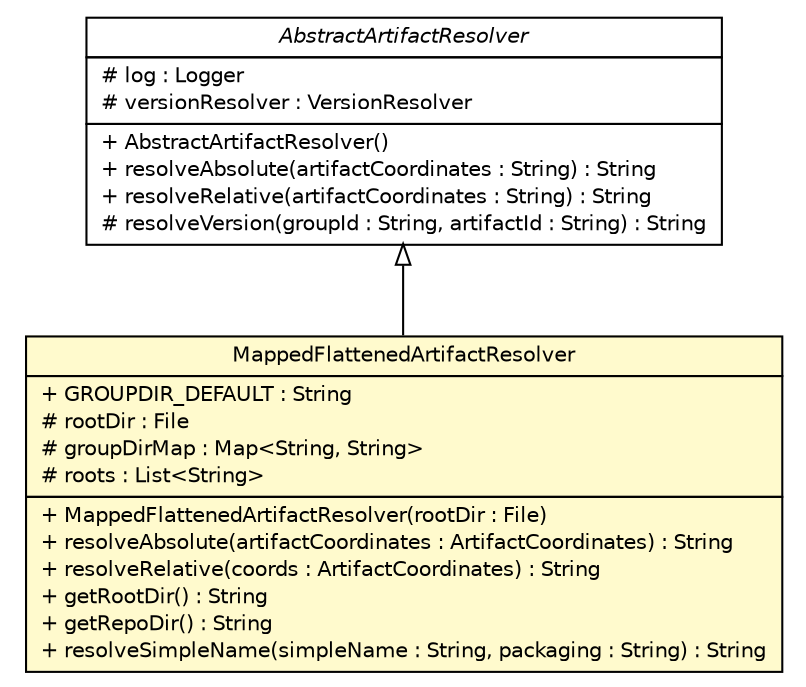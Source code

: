 #!/usr/local/bin/dot
#
# Class diagram 
# Generated by UMLGraph version R5_6 (http://www.umlgraph.org/)
#

digraph G {
	edge [fontname="Helvetica",fontsize=10,labelfontname="Helvetica",labelfontsize=10];
	node [fontname="Helvetica",fontsize=10,shape=plaintext];
	nodesep=0.25;
	ranksep=0.5;
	// sorcer.resolver.MappedFlattenedArtifactResolver
	c202547 [label=<<table title="sorcer.resolver.MappedFlattenedArtifactResolver" border="0" cellborder="1" cellspacing="0" cellpadding="2" port="p" bgcolor="lemonChiffon" href="./MappedFlattenedArtifactResolver.html">
		<tr><td><table border="0" cellspacing="0" cellpadding="1">
<tr><td align="center" balign="center"> MappedFlattenedArtifactResolver </td></tr>
		</table></td></tr>
		<tr><td><table border="0" cellspacing="0" cellpadding="1">
<tr><td align="left" balign="left"> + GROUPDIR_DEFAULT : String </td></tr>
<tr><td align="left" balign="left"> # rootDir : File </td></tr>
<tr><td align="left" balign="left"> # groupDirMap : Map&lt;String, String&gt; </td></tr>
<tr><td align="left" balign="left"> # roots : List&lt;String&gt; </td></tr>
		</table></td></tr>
		<tr><td><table border="0" cellspacing="0" cellpadding="1">
<tr><td align="left" balign="left"> + MappedFlattenedArtifactResolver(rootDir : File) </td></tr>
<tr><td align="left" balign="left"> + resolveAbsolute(artifactCoordinates : ArtifactCoordinates) : String </td></tr>
<tr><td align="left" balign="left"> + resolveRelative(coords : ArtifactCoordinates) : String </td></tr>
<tr><td align="left" balign="left"> + getRootDir() : String </td></tr>
<tr><td align="left" balign="left"> + getRepoDir() : String </td></tr>
<tr><td align="left" balign="left"> + resolveSimpleName(simpleName : String, packaging : String) : String </td></tr>
		</table></td></tr>
		</table>>, URL="./MappedFlattenedArtifactResolver.html", fontname="Helvetica", fontcolor="black", fontsize=10.0];
	// sorcer.resolver.AbstractArtifactResolver
	c202548 [label=<<table title="sorcer.resolver.AbstractArtifactResolver" border="0" cellborder="1" cellspacing="0" cellpadding="2" port="p" href="./AbstractArtifactResolver.html">
		<tr><td><table border="0" cellspacing="0" cellpadding="1">
<tr><td align="center" balign="center"><font face="Helvetica-Oblique"> AbstractArtifactResolver </font></td></tr>
		</table></td></tr>
		<tr><td><table border="0" cellspacing="0" cellpadding="1">
<tr><td align="left" balign="left"> # log : Logger </td></tr>
<tr><td align="left" balign="left"> # versionResolver : VersionResolver </td></tr>
		</table></td></tr>
		<tr><td><table border="0" cellspacing="0" cellpadding="1">
<tr><td align="left" balign="left"> + AbstractArtifactResolver() </td></tr>
<tr><td align="left" balign="left"> + resolveAbsolute(artifactCoordinates : String) : String </td></tr>
<tr><td align="left" balign="left"> + resolveRelative(artifactCoordinates : String) : String </td></tr>
<tr><td align="left" balign="left"> # resolveVersion(groupId : String, artifactId : String) : String </td></tr>
		</table></td></tr>
		</table>>, URL="./AbstractArtifactResolver.html", fontname="Helvetica", fontcolor="black", fontsize=10.0];
	//sorcer.resolver.MappedFlattenedArtifactResolver extends sorcer.resolver.AbstractArtifactResolver
	c202548:p -> c202547:p [dir=back,arrowtail=empty];
}

